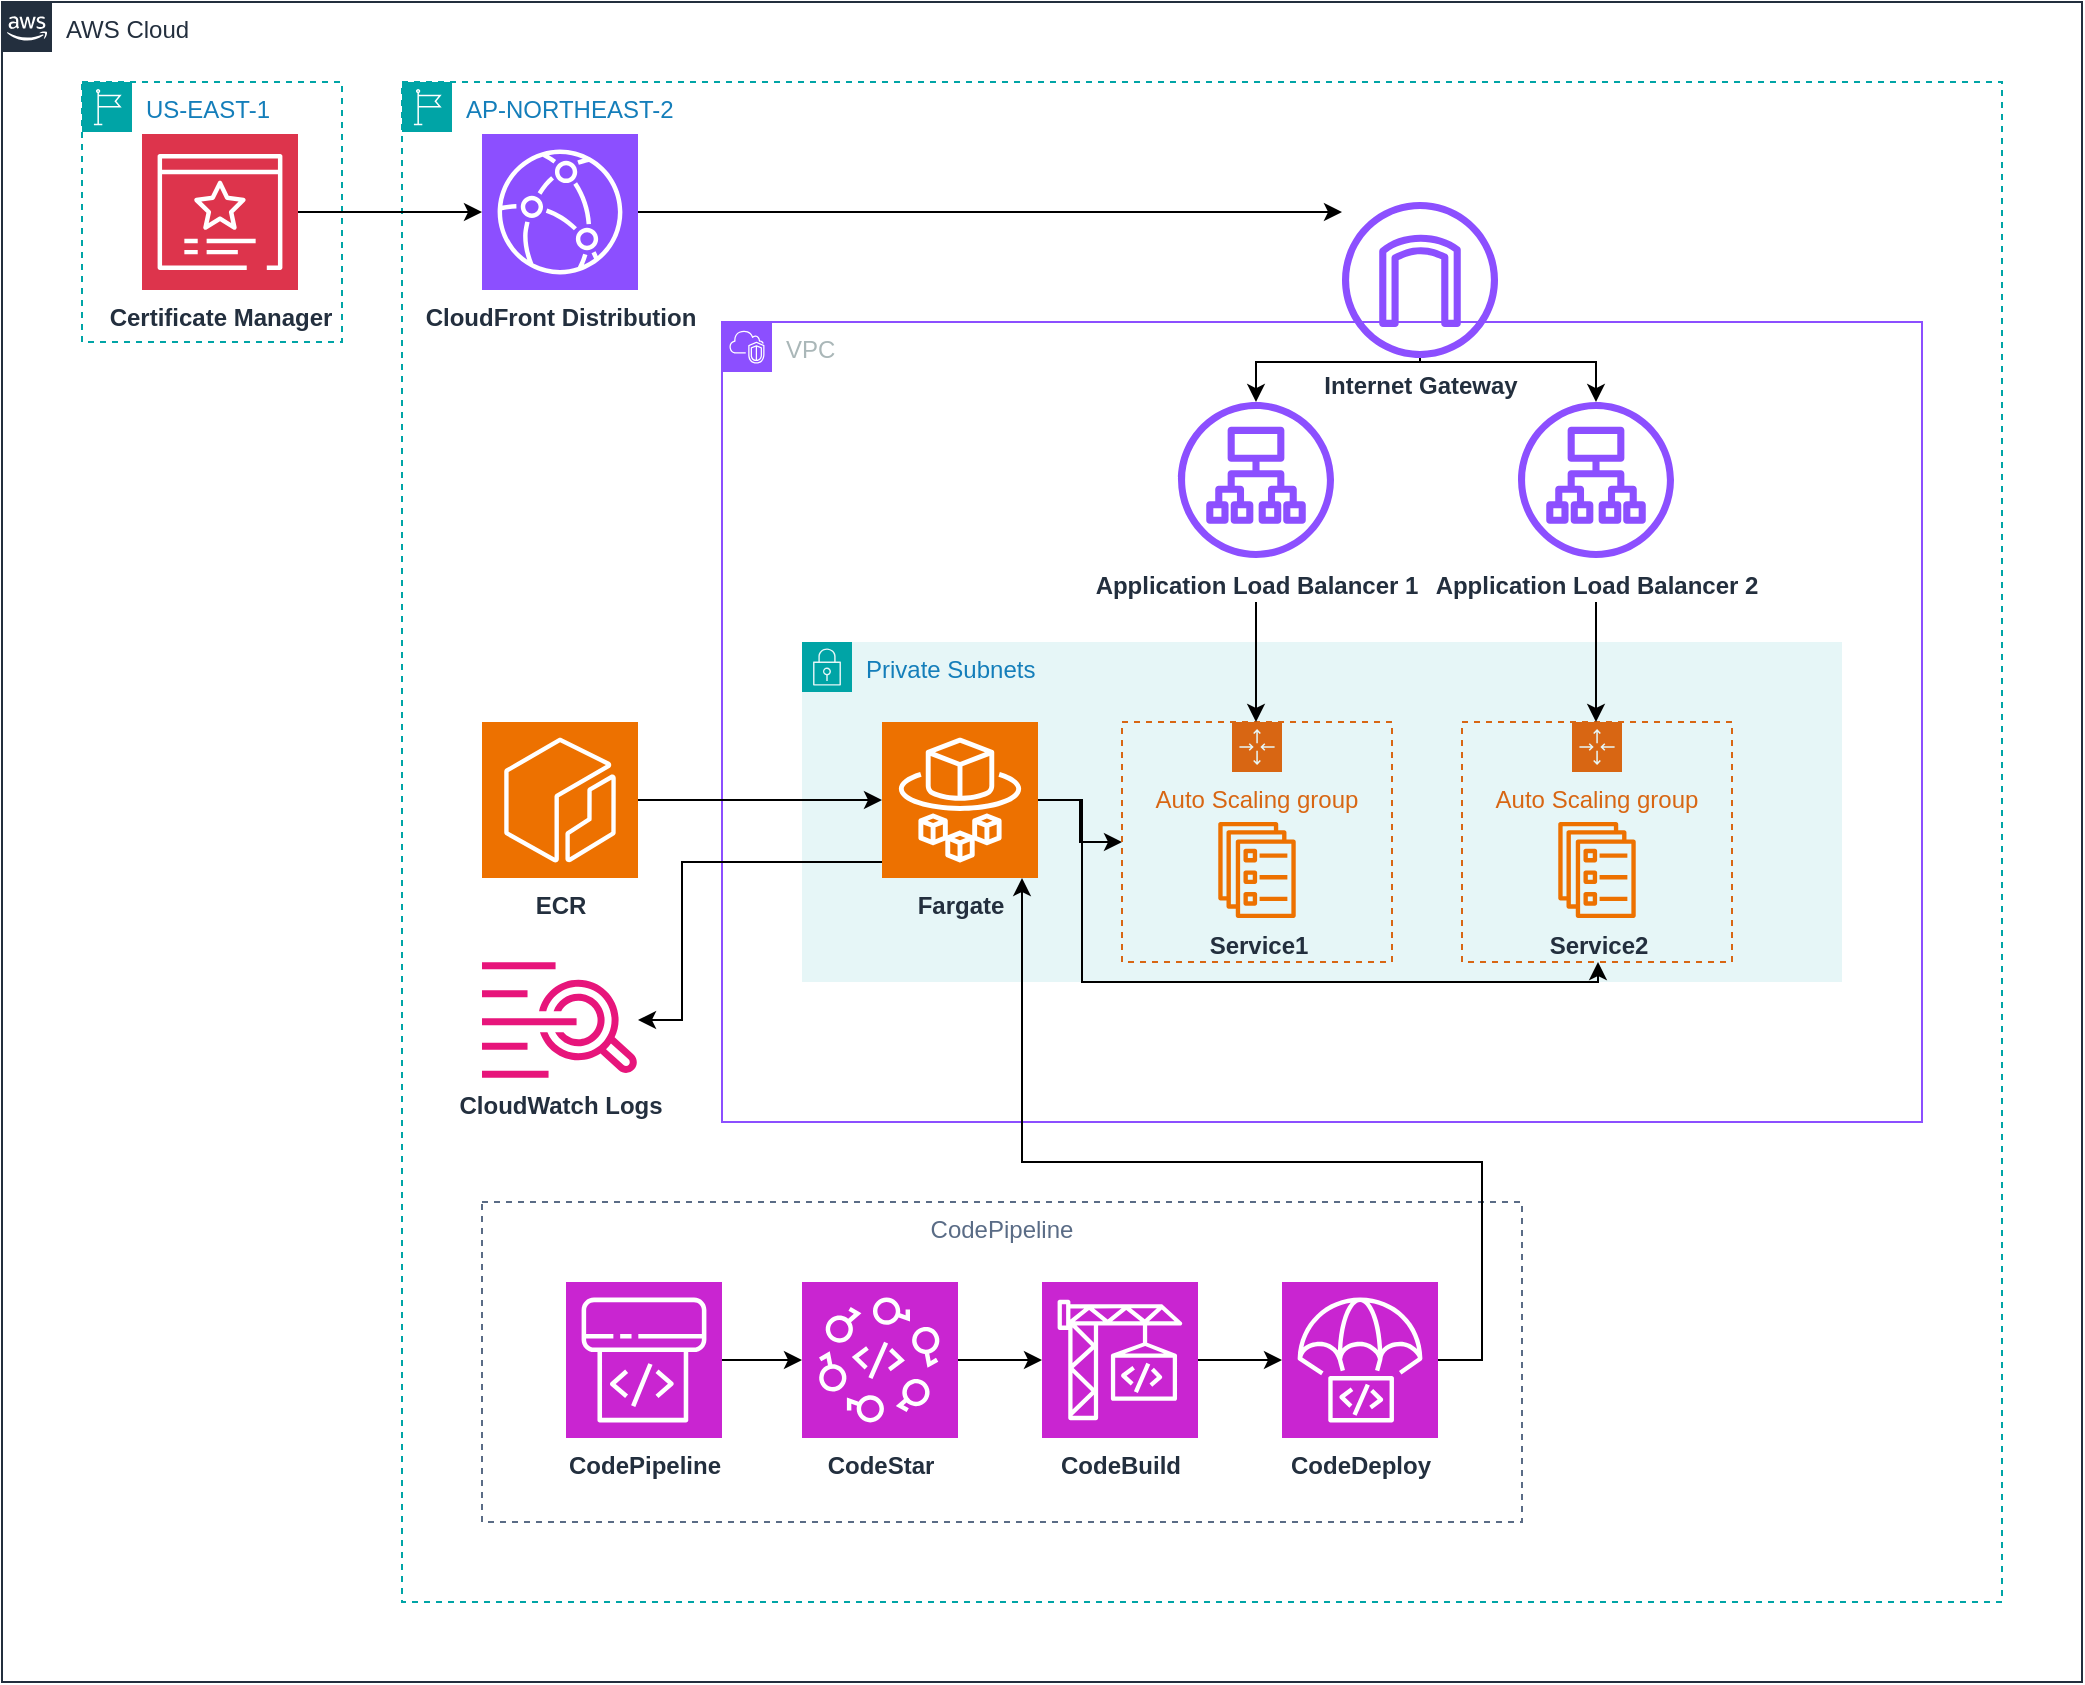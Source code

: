 <mxfile version="24.7.5">
  <diagram name="Page-1" id="IBxp9Ai6sSP5IXtnGdbq">
    <mxGraphModel dx="2037" dy="837" grid="1" gridSize="10" guides="1" tooltips="1" connect="1" arrows="1" fold="1" page="1" pageScale="1" pageWidth="1169" pageHeight="827" math="0" shadow="0">
      <root>
        <mxCell id="0" />
        <mxCell id="1" parent="0" />
        <mxCell id="g7j074XMkEkk1sg4dYx8-2" value="AWS Cloud" style="points=[[0,0],[0.25,0],[0.5,0],[0.75,0],[1,0],[1,0.25],[1,0.5],[1,0.75],[1,1],[0.75,1],[0.5,1],[0.25,1],[0,1],[0,0.75],[0,0.5],[0,0.25]];outlineConnect=0;gradientColor=none;html=1;whiteSpace=wrap;fontSize=12;fontStyle=0;container=1;pointerEvents=0;collapsible=0;recursiveResize=0;shape=mxgraph.aws4.group;grIcon=mxgraph.aws4.group_aws_cloud_alt;strokeColor=#232F3E;fillColor=none;verticalAlign=top;align=left;spacingLeft=30;fontColor=#232F3E;dashed=0;" vertex="1" parent="1">
          <mxGeometry x="40" y="40" width="1040" height="840" as="geometry" />
        </mxCell>
        <mxCell id="g7j074XMkEkk1sg4dYx8-3" value="US-EAST-1" style="points=[[0,0],[0.25,0],[0.5,0],[0.75,0],[1,0],[1,0.25],[1,0.5],[1,0.75],[1,1],[0.75,1],[0.5,1],[0.25,1],[0,1],[0,0.75],[0,0.5],[0,0.25]];outlineConnect=0;gradientColor=none;html=1;whiteSpace=wrap;fontSize=12;fontStyle=0;container=1;pointerEvents=0;collapsible=0;recursiveResize=0;shape=mxgraph.aws4.group;grIcon=mxgraph.aws4.group_region;strokeColor=#00A4A6;fillColor=none;verticalAlign=top;align=left;spacingLeft=30;fontColor=#147EBA;dashed=1;" vertex="1" parent="g7j074XMkEkk1sg4dYx8-2">
          <mxGeometry x="40" y="40" width="130" height="130" as="geometry" />
        </mxCell>
        <mxCell id="g7j074XMkEkk1sg4dYx8-4" value="&lt;b&gt;Certificate Manager&lt;/b&gt;" style="sketch=0;points=[[0,0,0],[0.25,0,0],[0.5,0,0],[0.75,0,0],[1,0,0],[0,1,0],[0.25,1,0],[0.5,1,0],[0.75,1,0],[1,1,0],[0,0.25,0],[0,0.5,0],[0,0.75,0],[1,0.25,0],[1,0.5,0],[1,0.75,0]];outlineConnect=0;fontColor=#232F3E;fillColor=#DD344C;strokeColor=#ffffff;dashed=0;verticalLabelPosition=bottom;verticalAlign=top;align=center;html=1;fontSize=12;fontStyle=0;aspect=fixed;shape=mxgraph.aws4.resourceIcon;resIcon=mxgraph.aws4.certificate_manager_3;" vertex="1" parent="g7j074XMkEkk1sg4dYx8-3">
          <mxGeometry x="30" y="26" width="78" height="78" as="geometry" />
        </mxCell>
        <mxCell id="g7j074XMkEkk1sg4dYx8-5" value="AP-NORTHEAST-2" style="points=[[0,0],[0.25,0],[0.5,0],[0.75,0],[1,0],[1,0.25],[1,0.5],[1,0.75],[1,1],[0.75,1],[0.5,1],[0.25,1],[0,1],[0,0.75],[0,0.5],[0,0.25]];outlineConnect=0;gradientColor=none;html=1;whiteSpace=wrap;fontSize=12;fontStyle=0;container=1;pointerEvents=0;collapsible=0;recursiveResize=0;shape=mxgraph.aws4.group;grIcon=mxgraph.aws4.group_region;strokeColor=#00A4A6;fillColor=none;verticalAlign=top;align=left;spacingLeft=30;fontColor=#147EBA;dashed=1;" vertex="1" parent="g7j074XMkEkk1sg4dYx8-2">
          <mxGeometry x="200" y="40" width="800" height="760" as="geometry" />
        </mxCell>
        <mxCell id="g7j074XMkEkk1sg4dYx8-48" style="edgeStyle=orthogonalEdgeStyle;rounded=0;orthogonalLoop=1;jettySize=auto;html=1;" edge="1" parent="g7j074XMkEkk1sg4dYx8-5" source="g7j074XMkEkk1sg4dYx8-6" target="g7j074XMkEkk1sg4dYx8-16">
          <mxGeometry relative="1" as="geometry">
            <Array as="points">
              <mxPoint x="400" y="65" />
              <mxPoint x="400" y="65" />
            </Array>
          </mxGeometry>
        </mxCell>
        <mxCell id="g7j074XMkEkk1sg4dYx8-6" value="&lt;b&gt;CloudFront Distribution&lt;/b&gt;" style="sketch=0;points=[[0,0,0],[0.25,0,0],[0.5,0,0],[0.75,0,0],[1,0,0],[0,1,0],[0.25,1,0],[0.5,1,0],[0.75,1,0],[1,1,0],[0,0.25,0],[0,0.5,0],[0,0.75,0],[1,0.25,0],[1,0.5,0],[1,0.75,0]];outlineConnect=0;fontColor=#232F3E;fillColor=#8C4FFF;strokeColor=#ffffff;dashed=0;verticalLabelPosition=bottom;verticalAlign=top;align=center;html=1;fontSize=12;fontStyle=0;aspect=fixed;shape=mxgraph.aws4.resourceIcon;resIcon=mxgraph.aws4.cloudfront;" vertex="1" parent="g7j074XMkEkk1sg4dYx8-5">
          <mxGeometry x="40" y="26" width="78" height="78" as="geometry" />
        </mxCell>
        <mxCell id="g7j074XMkEkk1sg4dYx8-11" value="VPC" style="points=[[0,0],[0.25,0],[0.5,0],[0.75,0],[1,0],[1,0.25],[1,0.5],[1,0.75],[1,1],[0.75,1],[0.5,1],[0.25,1],[0,1],[0,0.75],[0,0.5],[0,0.25]];outlineConnect=0;gradientColor=none;html=1;whiteSpace=wrap;fontSize=12;fontStyle=0;container=1;pointerEvents=0;collapsible=0;recursiveResize=0;shape=mxgraph.aws4.group;grIcon=mxgraph.aws4.group_vpc2;strokeColor=#8C4FFF;fillColor=none;verticalAlign=top;align=left;spacingLeft=30;fontColor=#AAB7B8;dashed=0;" vertex="1" parent="g7j074XMkEkk1sg4dYx8-5">
          <mxGeometry x="160" y="120" width="600" height="400" as="geometry" />
        </mxCell>
        <mxCell id="g7j074XMkEkk1sg4dYx8-14" value="&lt;b&gt;Application Load Balancer 1&lt;/b&gt;" style="sketch=0;outlineConnect=0;fontColor=#232F3E;gradientColor=none;fillColor=#8C4FFF;strokeColor=none;dashed=0;verticalLabelPosition=bottom;verticalAlign=top;align=center;html=1;fontSize=12;fontStyle=0;aspect=fixed;pointerEvents=1;shape=mxgraph.aws4.application_load_balancer;" vertex="1" parent="g7j074XMkEkk1sg4dYx8-11">
          <mxGeometry x="228" y="40" width="78" height="78" as="geometry" />
        </mxCell>
        <mxCell id="g7j074XMkEkk1sg4dYx8-23" value="&lt;b&gt;Application Load Balancer 2&lt;/b&gt;" style="sketch=0;outlineConnect=0;fontColor=#232F3E;gradientColor=none;fillColor=#8C4FFF;strokeColor=none;dashed=0;verticalLabelPosition=bottom;verticalAlign=top;align=center;html=1;fontSize=12;fontStyle=0;aspect=fixed;pointerEvents=1;shape=mxgraph.aws4.application_load_balancer;" vertex="1" parent="g7j074XMkEkk1sg4dYx8-11">
          <mxGeometry x="398" y="40" width="78" height="78" as="geometry" />
        </mxCell>
        <mxCell id="g7j074XMkEkk1sg4dYx8-24" value="Private Subnets" style="points=[[0,0],[0.25,0],[0.5,0],[0.75,0],[1,0],[1,0.25],[1,0.5],[1,0.75],[1,1],[0.75,1],[0.5,1],[0.25,1],[0,1],[0,0.75],[0,0.5],[0,0.25]];outlineConnect=0;gradientColor=none;html=1;whiteSpace=wrap;fontSize=12;fontStyle=0;container=1;pointerEvents=0;collapsible=0;recursiveResize=0;shape=mxgraph.aws4.group;grIcon=mxgraph.aws4.group_security_group;grStroke=0;strokeColor=#00A4A6;fillColor=#E6F6F7;verticalAlign=top;align=left;spacingLeft=30;fontColor=#147EBA;dashed=0;" vertex="1" parent="g7j074XMkEkk1sg4dYx8-11">
          <mxGeometry x="40" y="160" width="520" height="170" as="geometry" />
        </mxCell>
        <mxCell id="g7j074XMkEkk1sg4dYx8-51" style="edgeStyle=orthogonalEdgeStyle;rounded=0;orthogonalLoop=1;jettySize=auto;html=1;entryX=0;entryY=0.5;entryDx=0;entryDy=0;" edge="1" parent="g7j074XMkEkk1sg4dYx8-24" source="g7j074XMkEkk1sg4dYx8-31" target="g7j074XMkEkk1sg4dYx8-32">
          <mxGeometry relative="1" as="geometry" />
        </mxCell>
        <mxCell id="g7j074XMkEkk1sg4dYx8-53" style="edgeStyle=orthogonalEdgeStyle;rounded=0;orthogonalLoop=1;jettySize=auto;html=1;" edge="1" parent="g7j074XMkEkk1sg4dYx8-24" source="g7j074XMkEkk1sg4dYx8-31" target="g7j074XMkEkk1sg4dYx8-38">
          <mxGeometry relative="1" as="geometry">
            <Array as="points">
              <mxPoint x="140" y="79" />
              <mxPoint x="140" y="170" />
              <mxPoint x="398" y="170" />
            </Array>
          </mxGeometry>
        </mxCell>
        <mxCell id="g7j074XMkEkk1sg4dYx8-31" value="&lt;b&gt;Fargate&lt;/b&gt;" style="sketch=0;points=[[0,0,0],[0.25,0,0],[0.5,0,0],[0.75,0,0],[1,0,0],[0,1,0],[0.25,1,0],[0.5,1,0],[0.75,1,0],[1,1,0],[0,0.25,0],[0,0.5,0],[0,0.75,0],[1,0.25,0],[1,0.5,0],[1,0.75,0]];outlineConnect=0;fontColor=#232F3E;fillColor=#ED7100;strokeColor=#ffffff;dashed=0;verticalLabelPosition=bottom;verticalAlign=top;align=center;html=1;fontSize=12;fontStyle=0;aspect=fixed;shape=mxgraph.aws4.resourceIcon;resIcon=mxgraph.aws4.fargate;" vertex="1" parent="g7j074XMkEkk1sg4dYx8-24">
          <mxGeometry x="40" y="40" width="78" height="78" as="geometry" />
        </mxCell>
        <mxCell id="g7j074XMkEkk1sg4dYx8-32" value="Auto Scaling group" style="points=[[0,0],[0.25,0],[0.5,0],[0.75,0],[1,0],[1,0.25],[1,0.5],[1,0.75],[1,1],[0.75,1],[0.5,1],[0.25,1],[0,1],[0,0.75],[0,0.5],[0,0.25]];outlineConnect=0;gradientColor=none;html=1;whiteSpace=wrap;fontSize=12;fontStyle=0;container=1;pointerEvents=0;collapsible=0;recursiveResize=0;shape=mxgraph.aws4.groupCenter;grIcon=mxgraph.aws4.group_auto_scaling_group;grStroke=1;strokeColor=#D86613;fillColor=none;verticalAlign=top;align=center;fontColor=#D86613;dashed=1;spacingTop=25;" vertex="1" parent="g7j074XMkEkk1sg4dYx8-24">
          <mxGeometry x="160" y="40" width="135" height="120" as="geometry" />
        </mxCell>
        <mxCell id="g7j074XMkEkk1sg4dYx8-35" value="&lt;b&gt;Service1&lt;/b&gt;" style="sketch=0;outlineConnect=0;fontColor=#232F3E;gradientColor=none;fillColor=#ED7100;strokeColor=none;dashed=0;verticalLabelPosition=bottom;verticalAlign=top;align=center;html=1;fontSize=12;fontStyle=0;aspect=fixed;pointerEvents=1;shape=mxgraph.aws4.ecs_service;" vertex="1" parent="g7j074XMkEkk1sg4dYx8-32">
          <mxGeometry x="48" y="50" width="39" height="48" as="geometry" />
        </mxCell>
        <mxCell id="g7j074XMkEkk1sg4dYx8-38" value="Auto Scaling group" style="points=[[0,0],[0.25,0],[0.5,0],[0.75,0],[1,0],[1,0.25],[1,0.5],[1,0.75],[1,1],[0.75,1],[0.5,1],[0.25,1],[0,1],[0,0.75],[0,0.5],[0,0.25]];outlineConnect=0;gradientColor=none;html=1;whiteSpace=wrap;fontSize=12;fontStyle=0;container=1;pointerEvents=0;collapsible=0;recursiveResize=0;shape=mxgraph.aws4.groupCenter;grIcon=mxgraph.aws4.group_auto_scaling_group;grStroke=1;strokeColor=#D86613;fillColor=none;verticalAlign=top;align=center;fontColor=#D86613;dashed=1;spacingTop=25;" vertex="1" parent="g7j074XMkEkk1sg4dYx8-24">
          <mxGeometry x="330" y="40" width="135" height="120" as="geometry" />
        </mxCell>
        <mxCell id="g7j074XMkEkk1sg4dYx8-39" value="&lt;b&gt;Service2&lt;/b&gt;" style="sketch=0;outlineConnect=0;fontColor=#232F3E;gradientColor=none;fillColor=#ED7100;strokeColor=none;dashed=0;verticalLabelPosition=bottom;verticalAlign=top;align=center;html=1;fontSize=12;fontStyle=0;aspect=fixed;pointerEvents=1;shape=mxgraph.aws4.ecs_service;" vertex="1" parent="g7j074XMkEkk1sg4dYx8-38">
          <mxGeometry x="48" y="50" width="39" height="48" as="geometry" />
        </mxCell>
        <mxCell id="g7j074XMkEkk1sg4dYx8-43" style="edgeStyle=orthogonalEdgeStyle;rounded=0;orthogonalLoop=1;jettySize=auto;html=1;" edge="1" parent="g7j074XMkEkk1sg4dYx8-11" target="g7j074XMkEkk1sg4dYx8-38">
          <mxGeometry relative="1" as="geometry">
            <mxPoint x="437" y="140" as="sourcePoint" />
          </mxGeometry>
        </mxCell>
        <mxCell id="g7j074XMkEkk1sg4dYx8-44" style="edgeStyle=orthogonalEdgeStyle;rounded=0;orthogonalLoop=1;jettySize=auto;html=1;" edge="1" parent="g7j074XMkEkk1sg4dYx8-11" target="g7j074XMkEkk1sg4dYx8-32">
          <mxGeometry relative="1" as="geometry">
            <mxPoint x="267" y="140" as="sourcePoint" />
          </mxGeometry>
        </mxCell>
        <mxCell id="g7j074XMkEkk1sg4dYx8-46" style="edgeStyle=orthogonalEdgeStyle;rounded=0;orthogonalLoop=1;jettySize=auto;html=1;" edge="1" parent="g7j074XMkEkk1sg4dYx8-5" source="g7j074XMkEkk1sg4dYx8-16" target="g7j074XMkEkk1sg4dYx8-14">
          <mxGeometry relative="1" as="geometry">
            <Array as="points">
              <mxPoint x="509" y="140" />
              <mxPoint x="427" y="140" />
            </Array>
          </mxGeometry>
        </mxCell>
        <mxCell id="g7j074XMkEkk1sg4dYx8-47" style="edgeStyle=orthogonalEdgeStyle;rounded=0;orthogonalLoop=1;jettySize=auto;html=1;" edge="1" parent="g7j074XMkEkk1sg4dYx8-5" source="g7j074XMkEkk1sg4dYx8-16" target="g7j074XMkEkk1sg4dYx8-23">
          <mxGeometry relative="1" as="geometry">
            <Array as="points">
              <mxPoint x="509" y="140" />
              <mxPoint x="597" y="140" />
            </Array>
          </mxGeometry>
        </mxCell>
        <mxCell id="g7j074XMkEkk1sg4dYx8-16" value="&lt;b&gt;Internet Gateway&lt;/b&gt;" style="sketch=0;outlineConnect=0;fontColor=#232F3E;gradientColor=none;fillColor=#8C4FFF;strokeColor=none;dashed=0;verticalLabelPosition=bottom;verticalAlign=top;align=center;html=1;fontSize=12;fontStyle=0;aspect=fixed;pointerEvents=1;shape=mxgraph.aws4.internet_gateway;" vertex="1" parent="g7j074XMkEkk1sg4dYx8-5">
          <mxGeometry x="470" y="60" width="78" height="78" as="geometry" />
        </mxCell>
        <mxCell id="g7j074XMkEkk1sg4dYx8-49" style="edgeStyle=orthogonalEdgeStyle;rounded=0;orthogonalLoop=1;jettySize=auto;html=1;" edge="1" parent="g7j074XMkEkk1sg4dYx8-5" source="g7j074XMkEkk1sg4dYx8-29" target="g7j074XMkEkk1sg4dYx8-31">
          <mxGeometry relative="1" as="geometry" />
        </mxCell>
        <mxCell id="g7j074XMkEkk1sg4dYx8-29" value="&lt;b&gt;ECR&lt;/b&gt;" style="sketch=0;points=[[0,0,0],[0.25,0,0],[0.5,0,0],[0.75,0,0],[1,0,0],[0,1,0],[0.25,1,0],[0.5,1,0],[0.75,1,0],[1,1,0],[0,0.25,0],[0,0.5,0],[0,0.75,0],[1,0.25,0],[1,0.5,0],[1,0.75,0]];outlineConnect=0;fontColor=#232F3E;fillColor=#ED7100;strokeColor=#ffffff;dashed=0;verticalLabelPosition=bottom;verticalAlign=top;align=center;html=1;fontSize=12;fontStyle=0;aspect=fixed;shape=mxgraph.aws4.resourceIcon;resIcon=mxgraph.aws4.ecr;" vertex="1" parent="g7j074XMkEkk1sg4dYx8-5">
          <mxGeometry x="40" y="320" width="78" height="78" as="geometry" />
        </mxCell>
        <mxCell id="g7j074XMkEkk1sg4dYx8-41" value="&lt;b&gt;CloudWatch Logs&lt;/b&gt;" style="sketch=0;outlineConnect=0;fontColor=#232F3E;gradientColor=none;fillColor=#E7157B;strokeColor=none;dashed=0;verticalLabelPosition=bottom;verticalAlign=top;align=center;html=1;fontSize=12;fontStyle=0;aspect=fixed;pointerEvents=1;shape=mxgraph.aws4.cloudwatch_logs;" vertex="1" parent="g7j074XMkEkk1sg4dYx8-5">
          <mxGeometry x="40" y="440" width="78" height="58" as="geometry" />
        </mxCell>
        <mxCell id="g7j074XMkEkk1sg4dYx8-55" value="CodePipeline" style="fillColor=none;strokeColor=#5A6C86;dashed=1;verticalAlign=top;fontStyle=0;fontColor=#5A6C86;whiteSpace=wrap;html=1;" vertex="1" parent="g7j074XMkEkk1sg4dYx8-5">
          <mxGeometry x="40" y="560" width="520" height="160" as="geometry" />
        </mxCell>
        <mxCell id="g7j074XMkEkk1sg4dYx8-60" style="edgeStyle=orthogonalEdgeStyle;rounded=0;orthogonalLoop=1;jettySize=auto;html=1;" edge="1" parent="g7j074XMkEkk1sg4dYx8-5" source="g7j074XMkEkk1sg4dYx8-57" target="g7j074XMkEkk1sg4dYx8-54">
          <mxGeometry relative="1" as="geometry" />
        </mxCell>
        <mxCell id="g7j074XMkEkk1sg4dYx8-57" value="&lt;b&gt;Code&lt;span style=&quot;background-color: initial;&quot;&gt;Pipeline&lt;/span&gt;&lt;/b&gt;" style="sketch=0;points=[[0,0,0],[0.25,0,0],[0.5,0,0],[0.75,0,0],[1,0,0],[0,1,0],[0.25,1,0],[0.5,1,0],[0.75,1,0],[1,1,0],[0,0.25,0],[0,0.5,0],[0,0.75,0],[1,0.25,0],[1,0.5,0],[1,0.75,0]];outlineConnect=0;fontColor=#232F3E;fillColor=#C925D1;strokeColor=#ffffff;dashed=0;verticalLabelPosition=bottom;verticalAlign=top;align=center;html=1;fontSize=12;fontStyle=0;aspect=fixed;shape=mxgraph.aws4.resourceIcon;resIcon=mxgraph.aws4.codepipeline;" vertex="1" parent="g7j074XMkEkk1sg4dYx8-5">
          <mxGeometry x="82" y="600" width="78" height="78" as="geometry" />
        </mxCell>
        <mxCell id="g7j074XMkEkk1sg4dYx8-61" style="edgeStyle=orthogonalEdgeStyle;rounded=0;orthogonalLoop=1;jettySize=auto;html=1;" edge="1" parent="g7j074XMkEkk1sg4dYx8-5" source="g7j074XMkEkk1sg4dYx8-54" target="g7j074XMkEkk1sg4dYx8-58">
          <mxGeometry relative="1" as="geometry" />
        </mxCell>
        <mxCell id="g7j074XMkEkk1sg4dYx8-54" value="&lt;b&gt;CodeStar&lt;/b&gt;" style="sketch=0;points=[[0,0,0],[0.25,0,0],[0.5,0,0],[0.75,0,0],[1,0,0],[0,1,0],[0.25,1,0],[0.5,1,0],[0.75,1,0],[1,1,0],[0,0.25,0],[0,0.5,0],[0,0.75,0],[1,0.25,0],[1,0.5,0],[1,0.75,0]];outlineConnect=0;fontColor=#232F3E;fillColor=#C925D1;strokeColor=#ffffff;dashed=0;verticalLabelPosition=bottom;verticalAlign=top;align=center;html=1;fontSize=12;fontStyle=0;aspect=fixed;shape=mxgraph.aws4.resourceIcon;resIcon=mxgraph.aws4.codestar;" vertex="1" parent="g7j074XMkEkk1sg4dYx8-5">
          <mxGeometry x="200" y="600" width="78" height="78" as="geometry" />
        </mxCell>
        <mxCell id="g7j074XMkEkk1sg4dYx8-62" style="edgeStyle=orthogonalEdgeStyle;rounded=0;orthogonalLoop=1;jettySize=auto;html=1;" edge="1" parent="g7j074XMkEkk1sg4dYx8-5" source="g7j074XMkEkk1sg4dYx8-58" target="g7j074XMkEkk1sg4dYx8-59">
          <mxGeometry relative="1" as="geometry" />
        </mxCell>
        <mxCell id="g7j074XMkEkk1sg4dYx8-58" value="&lt;b&gt;CodeBuild&lt;/b&gt;" style="sketch=0;points=[[0,0,0],[0.25,0,0],[0.5,0,0],[0.75,0,0],[1,0,0],[0,1,0],[0.25,1,0],[0.5,1,0],[0.75,1,0],[1,1,0],[0,0.25,0],[0,0.5,0],[0,0.75,0],[1,0.25,0],[1,0.5,0],[1,0.75,0]];outlineConnect=0;fontColor=#232F3E;fillColor=#C925D1;strokeColor=#ffffff;dashed=0;verticalLabelPosition=bottom;verticalAlign=top;align=center;html=1;fontSize=12;fontStyle=0;aspect=fixed;shape=mxgraph.aws4.resourceIcon;resIcon=mxgraph.aws4.codebuild;" vertex="1" parent="g7j074XMkEkk1sg4dYx8-5">
          <mxGeometry x="320" y="600" width="78" height="78" as="geometry" />
        </mxCell>
        <mxCell id="g7j074XMkEkk1sg4dYx8-63" style="edgeStyle=orthogonalEdgeStyle;rounded=0;orthogonalLoop=1;jettySize=auto;html=1;" edge="1" parent="g7j074XMkEkk1sg4dYx8-5" source="g7j074XMkEkk1sg4dYx8-59" target="g7j074XMkEkk1sg4dYx8-31">
          <mxGeometry relative="1" as="geometry">
            <Array as="points">
              <mxPoint x="540" y="639" />
              <mxPoint x="540" y="540" />
              <mxPoint x="310" y="540" />
            </Array>
          </mxGeometry>
        </mxCell>
        <mxCell id="g7j074XMkEkk1sg4dYx8-59" value="&lt;b&gt;CodeDeploy&lt;/b&gt;" style="sketch=0;points=[[0,0,0],[0.25,0,0],[0.5,0,0],[0.75,0,0],[1,0,0],[0,1,0],[0.25,1,0],[0.5,1,0],[0.75,1,0],[1,1,0],[0,0.25,0],[0,0.5,0],[0,0.75,0],[1,0.25,0],[1,0.5,0],[1,0.75,0]];outlineConnect=0;fontColor=#232F3E;fillColor=#C925D1;strokeColor=#ffffff;dashed=0;verticalLabelPosition=bottom;verticalAlign=top;align=center;html=1;fontSize=12;fontStyle=0;aspect=fixed;shape=mxgraph.aws4.resourceIcon;resIcon=mxgraph.aws4.codedeploy;" vertex="1" parent="g7j074XMkEkk1sg4dYx8-5">
          <mxGeometry x="440" y="600" width="78" height="78" as="geometry" />
        </mxCell>
        <mxCell id="g7j074XMkEkk1sg4dYx8-64" style="edgeStyle=orthogonalEdgeStyle;rounded=0;orthogonalLoop=1;jettySize=auto;html=1;" edge="1" parent="g7j074XMkEkk1sg4dYx8-5" source="g7j074XMkEkk1sg4dYx8-31" target="g7j074XMkEkk1sg4dYx8-41">
          <mxGeometry relative="1" as="geometry">
            <Array as="points">
              <mxPoint x="140" y="390" />
              <mxPoint x="140" y="469" />
            </Array>
          </mxGeometry>
        </mxCell>
        <mxCell id="g7j074XMkEkk1sg4dYx8-8" style="edgeStyle=orthogonalEdgeStyle;rounded=0;orthogonalLoop=1;jettySize=auto;html=1;" edge="1" parent="g7j074XMkEkk1sg4dYx8-2" source="g7j074XMkEkk1sg4dYx8-4" target="g7j074XMkEkk1sg4dYx8-6">
          <mxGeometry relative="1" as="geometry" />
        </mxCell>
      </root>
    </mxGraphModel>
  </diagram>
</mxfile>
